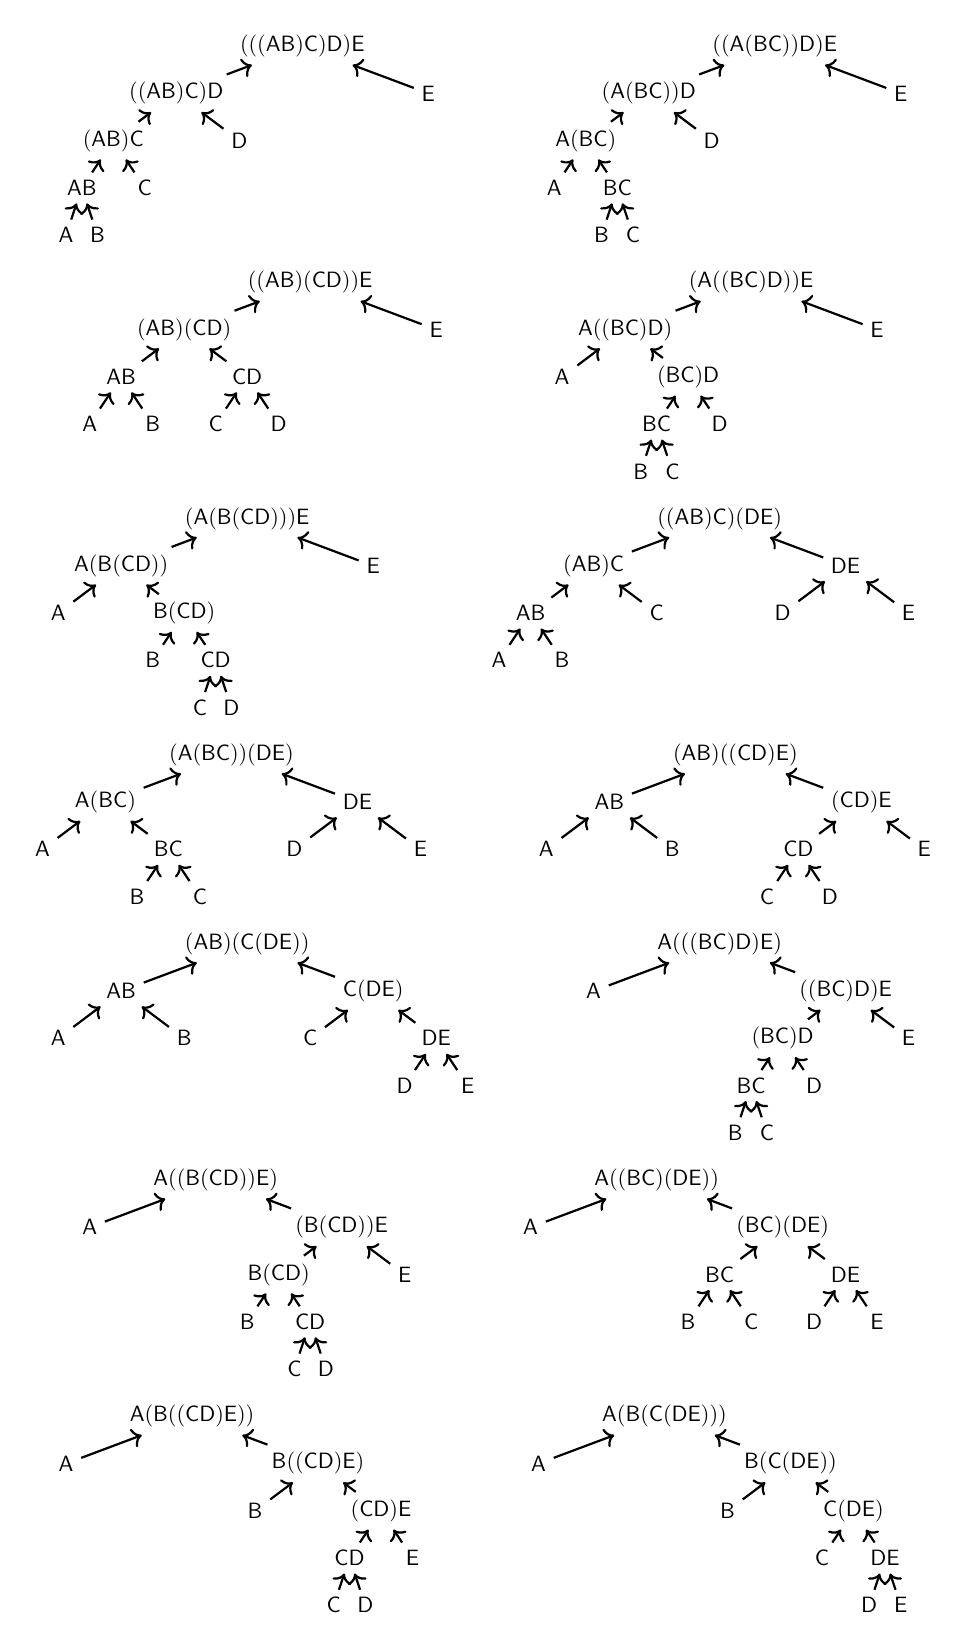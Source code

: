 \begin{tikzpicture}[scale=0.8]
  \node[scale=0.8] (536) at (-6.625,-2.75) {$\mathsf{A}$};
  \node[scale=0.8] (537) at (-6.125,-2.75) {$\mathsf{B}$};
  \node[scale=0.8] (535) at (-6.375,-2.0) {$\mathsf{AB}$};
  \node[scale=0.8] (538) at (-5.375,-2.0) {$\mathsf{C}$};
  \node[scale=0.8] (534) at (-5.875,-1.25) {$\mathsf{(AB)C}$};
  \node[scale=0.8] (539) at (-3.875,-1.25) {$\mathsf{D}$};
  \node[scale=0.8] (533) at (-4.875,-0.5) {$\mathsf{((AB)C)D}$};
  \node[scale=0.8] (540) at (-0.875,-0.5) {$\mathsf{E}$};
  \node[scale=0.8] (532) at (-2.875,0.25) {$\mathsf{(((AB)C)D)E}$};
  \path[draw,thick,->] (536) -- (535);
  \path[draw,thick,->] (537) -- (535);
  \path[draw,thick,->] (535) -- (534);
  \path[draw,thick,->] (538) -- (534);
  \path[draw,thick,->] (534) -- (533);
  \path[draw,thick,->] (539) -- (533);
  \path[draw,thick,->] (533) -- (532);
  \path[draw,thick,->] (540) -- (532);
  \node[scale=0.8] (310) at (1.125,-2.0) {$\mathsf{A}$};
  \node[scale=0.8] (312) at (1.875,-2.75) {$\mathsf{B}$};
  \node[scale=0.8] (313) at (2.375,-2.75) {$\mathsf{C}$};
  \node[scale=0.8] (311) at (2.125,-2.0) {$\mathsf{BC}$};
  \node[scale=0.8] (309) at (1.625,-1.25) {$\mathsf{A(BC)}$};
  \node[scale=0.8] (314) at (3.625,-1.25) {$\mathsf{D}$};
  \node[scale=0.8] (308) at (2.625,-0.5) {$\mathsf{(A(BC))D}$};
  \node[scale=0.8] (315) at (6.625,-0.5) {$\mathsf{E}$};
  \node[scale=0.8] (307) at (4.625,0.25) {$\mathsf{((A(BC))D)E}$};
  \path[draw,thick,->] (312) -- (311);
  \path[draw,thick,->] (313) -- (311);
  \path[draw,thick,->] (310) -- (309);
  \path[draw,thick,->] (311) -- (309);
  \path[draw,thick,->] (309) -- (308);
  \path[draw,thick,->] (314) -- (308);
  \path[draw,thick,->] (308) -- (307);
  \path[draw,thick,->] (315) -- (307);
  \node[scale=0.8] (301) at (-6.25,-5.75) {$\mathsf{A}$};
  \node[scale=0.8] (302) at (-5.25,-5.75) {$\mathsf{B}$};
  \node[scale=0.8] (300) at (-5.75,-5.0) {$\mathsf{AB}$};
  \node[scale=0.8] (304) at (-4.25,-5.75) {$\mathsf{C}$};
  \node[scale=0.8] (305) at (-3.25,-5.75) {$\mathsf{D}$};
  \node[scale=0.8] (303) at (-3.75,-5.0) {$\mathsf{CD}$};
  \node[scale=0.8] (299) at (-4.75,-4.25) {$\mathsf{(AB)(CD)}$};
  \node[scale=0.8] (306) at (-0.75,-4.25) {$\mathsf{E}$};
  \node[scale=0.8] (298) at (-2.75,-3.5) {$\mathsf{((AB)(CD))E}$};
  \path[draw,thick,->] (301) -- (300);
  \path[draw,thick,->] (302) -- (300);
  \path[draw,thick,->] (304) -- (303);
  \path[draw,thick,->] (305) -- (303);
  \path[draw,thick,->] (300) -- (299);
  \path[draw,thick,->] (303) -- (299);
  \path[draw,thick,->] (299) -- (298);
  \path[draw,thick,->] (306) -- (298);
  \node[scale=0.8] (498) at (1.25,-5.0) {$\mathsf{A}$};
  \node[scale=0.8] (501) at (2.5,-6.5) {$\mathsf{B}$};
  \node[scale=0.8] (502) at (3.0,-6.5) {$\mathsf{C}$};
  \node[scale=0.8] (500) at (2.75,-5.75) {$\mathsf{BC}$};
  \node[scale=0.8] (503) at (3.75,-5.75) {$\mathsf{D}$};
  \node[scale=0.8] (499) at (3.25,-5.0) {$\mathsf{(BC)D}$};
  \node[scale=0.8] (497) at (2.25,-4.25) {$\mathsf{A((BC)D)}$};
  \node[scale=0.8] (504) at (6.25,-4.25) {$\mathsf{E}$};
  \node[scale=0.8] (496) at (4.25,-3.5) {$\mathsf{(A((BC)D))E}$};
  \path[draw,thick,->] (501) -- (500);
  \path[draw,thick,->] (502) -- (500);
  \path[draw,thick,->] (500) -- (499);
  \path[draw,thick,->] (503) -- (499);
  \path[draw,thick,->] (498) -- (497);
  \path[draw,thick,->] (499) -- (497);
  \path[draw,thick,->] (497) -- (496);
  \path[draw,thick,->] (504) -- (496);
  \node[scale=0.8] (516) at (-6.75,-8.75) {$\mathsf{A}$};
  \node[scale=0.8] (518) at (-5.25,-9.5) {$\mathsf{B}$};
  \node[scale=0.8] (520) at (-4.5,-10.25) {$\mathsf{C}$};
  \node[scale=0.8] (521) at (-4.0,-10.25) {$\mathsf{D}$};
  \node[scale=0.8] (519) at (-4.25,-9.5) {$\mathsf{CD}$};
  \node[scale=0.8] (517) at (-4.75,-8.75) {$\mathsf{B(CD)}$};
  \node[scale=0.8] (515) at (-5.75,-8.0) {$\mathsf{A(B(CD))}$};
  \node[scale=0.8] (522) at (-1.75,-8.0) {$\mathsf{E}$};
  \node[scale=0.8] (514) at (-3.75,-7.25) {$\mathsf{(A(B(CD)))E}$};
  \path[draw,thick,->] (520) -- (519);
  \path[draw,thick,->] (521) -- (519);
  \path[draw,thick,->] (518) -- (517);
  \path[draw,thick,->] (519) -- (517);
  \path[draw,thick,->] (516) -- (515);
  \path[draw,thick,->] (517) -- (515);
  \path[draw,thick,->] (515) -- (514);
  \path[draw,thick,->] (522) -- (514);
  \node[scale=0.8] (526) at (0.25,-9.5) {$\mathsf{A}$};
  \node[scale=0.8] (527) at (1.25,-9.5) {$\mathsf{B}$};
  \node[scale=0.8] (525) at (0.75,-8.75) {$\mathsf{AB}$};
  \node[scale=0.8] (528) at (2.75,-8.75) {$\mathsf{C}$};
  \node[scale=0.8] (524) at (1.75,-8.0) {$\mathsf{(AB)C}$};
  \node[scale=0.8] (530) at (4.75,-8.75) {$\mathsf{D}$};
  \node[scale=0.8] (531) at (6.75,-8.75) {$\mathsf{E}$};
  \node[scale=0.8] (529) at (5.75,-8.0) {$\mathsf{DE}$};
  \node[scale=0.8] (523) at (3.75,-7.25) {$\mathsf{((AB)C)(DE)}$};
  \path[draw,thick,->] (526) -- (525);
  \path[draw,thick,->] (527) -- (525);
  \path[draw,thick,->] (525) -- (524);
  \path[draw,thick,->] (528) -- (524);
  \path[draw,thick,->] (530) -- (529);
  \path[draw,thick,->] (531) -- (529);
  \path[draw,thick,->] (524) -- (523);
  \path[draw,thick,->] (529) -- (523);
  \node[scale=0.8] (489) at (-7.0,-12.5) {$\mathsf{A}$};
  \node[scale=0.8] (491) at (-5.5,-13.25) {$\mathsf{B}$};
  \node[scale=0.8] (492) at (-4.5,-13.25) {$\mathsf{C}$};
  \node[scale=0.8] (490) at (-5.0,-12.5) {$\mathsf{BC}$};
  \node[scale=0.8] (488) at (-6.0,-11.75) {$\mathsf{A(BC)}$};
  \node[scale=0.8] (494) at (-3.0,-12.5) {$\mathsf{D}$};
  \node[scale=0.8] (495) at (-1.0,-12.5) {$\mathsf{E}$};
  \node[scale=0.8] (493) at (-2.0,-11.75) {$\mathsf{DE}$};
  \node[scale=0.8] (487) at (-4.0,-11.0) {$\mathsf{(A(BC))(DE)}$};
  \path[draw,thick,->] (491) -- (490);
  \path[draw,thick,->] (492) -- (490);
  \path[draw,thick,->] (489) -- (488);
  \path[draw,thick,->] (490) -- (488);
  \path[draw,thick,->] (494) -- (493);
  \path[draw,thick,->] (495) -- (493);
  \path[draw,thick,->] (488) -- (487);
  \path[draw,thick,->] (493) -- (487);
  \node[scale=0.8] (471) at (1.0,-12.5) {$\mathsf{A}$};
  \node[scale=0.8] (472) at (3.0,-12.5) {$\mathsf{B}$};
  \node[scale=0.8] (470) at (2.0,-11.75) {$\mathsf{AB}$};
  \node[scale=0.8] (475) at (4.5,-13.25) {$\mathsf{C}$};
  \node[scale=0.8] (476) at (5.5,-13.25) {$\mathsf{D}$};
  \node[scale=0.8] (474) at (5.0,-12.5) {$\mathsf{CD}$};
  \node[scale=0.8] (477) at (7.0,-12.5) {$\mathsf{E}$};
  \node[scale=0.8] (473) at (6.0,-11.75) {$\mathsf{(CD)E}$};
  \node[scale=0.8] (469) at (4.0,-11.0) {$\mathsf{(AB)((CD)E)}$};
  \path[draw,thick,->] (471) -- (470);
  \path[draw,thick,->] (472) -- (470);
  \path[draw,thick,->] (475) -- (474);
  \path[draw,thick,->] (476) -- (474);
  \path[draw,thick,->] (474) -- (473);
  \path[draw,thick,->] (477) -- (473);
  \path[draw,thick,->] (470) -- (469);
  \path[draw,thick,->] (473) -- (469);
  \node[scale=0.8] (381) at (-6.75,-15.5) {$\mathsf{A}$};
  \node[scale=0.8] (382) at (-4.75,-15.5) {$\mathsf{B}$};
  \node[scale=0.8] (380) at (-5.75,-14.75) {$\mathsf{AB}$};
  \node[scale=0.8] (384) at (-2.75,-15.5) {$\mathsf{C}$};
  \node[scale=0.8] (386) at (-1.25,-16.25) {$\mathsf{D}$};
  \node[scale=0.8] (387) at (-0.25,-16.25) {$\mathsf{E}$};
  \node[scale=0.8] (385) at (-0.75,-15.5) {$\mathsf{DE}$};
  \node[scale=0.8] (383) at (-1.75,-14.75) {$\mathsf{C(DE)}$};
  \node[scale=0.8] (379) at (-3.75,-14.0) {$\mathsf{(AB)(C(DE))}$};
  \path[draw,thick,->] (381) -- (380);
  \path[draw,thick,->] (382) -- (380);
  \path[draw,thick,->] (386) -- (385);
  \path[draw,thick,->] (387) -- (385);
  \path[draw,thick,->] (384) -- (383);
  \path[draw,thick,->] (385) -- (383);
  \path[draw,thick,->] (380) -- (379);
  \path[draw,thick,->] (383) -- (379);
  \node[scale=0.8] (479) at (1.75,-14.75) {$\mathsf{A}$};
  \node[scale=0.8] (483) at (4.0,-17.0) {$\mathsf{B}$};
  \node[scale=0.8] (484) at (4.5,-17.0) {$\mathsf{C}$};
  \node[scale=0.8] (482) at (4.25,-16.25) {$\mathsf{BC}$};
  \node[scale=0.8] (485) at (5.25,-16.25) {$\mathsf{D}$};
  \node[scale=0.8] (481) at (4.75,-15.5) {$\mathsf{(BC)D}$};
  \node[scale=0.8] (486) at (6.75,-15.5) {$\mathsf{E}$};
  \node[scale=0.8] (480) at (5.75,-14.75) {$\mathsf{((BC)D)E}$};
  \node[scale=0.8] (478) at (3.75,-14.0) {$\mathsf{A(((BC)D)E)}$};
  \path[draw,thick,->] (483) -- (482);
  \path[draw,thick,->] (484) -- (482);
  \path[draw,thick,->] (482) -- (481);
  \path[draw,thick,->] (485) -- (481);
  \path[draw,thick,->] (481) -- (480);
  \path[draw,thick,->] (486) -- (480);
  \path[draw,thick,->] (479) -- (478);
  \path[draw,thick,->] (480) -- (478);
  \node[scale=0.8] (398) at (-6.25,-18.5) {$\mathsf{A}$};
  \node[scale=0.8] (401) at (-3.75,-20.0) {$\mathsf{B}$};
  \node[scale=0.8] (403) at (-3.0,-20.75) {$\mathsf{C}$};
  \node[scale=0.8] (404) at (-2.5,-20.75) {$\mathsf{D}$};
  \node[scale=0.8] (402) at (-2.75,-20.0) {$\mathsf{CD}$};
  \node[scale=0.8] (400) at (-3.25,-19.25) {$\mathsf{B(CD)}$};
  \node[scale=0.8] (405) at (-1.25,-19.25) {$\mathsf{E}$};
  \node[scale=0.8] (399) at (-2.25,-18.5) {$\mathsf{(B(CD))E}$};
  \node[scale=0.8] (397) at (-4.25,-17.75) {$\mathsf{A((B(CD))E)}$};
  \path[draw,thick,->] (403) -- (402);
  \path[draw,thick,->] (404) -- (402);
  \path[draw,thick,->] (401) -- (400);
  \path[draw,thick,->] (402) -- (400);
  \path[draw,thick,->] (400) -- (399);
  \path[draw,thick,->] (405) -- (399);
  \path[draw,thick,->] (398) -- (397);
  \path[draw,thick,->] (399) -- (397);
  \node[scale=0.8] (281) at (0.75,-18.5) {$\mathsf{A}$};
  \node[scale=0.8] (284) at (3.25,-20.0) {$\mathsf{B}$};
  \node[scale=0.8] (285) at (4.25,-20.0) {$\mathsf{C}$};
  \node[scale=0.8] (283) at (3.75,-19.25) {$\mathsf{BC}$};
  \node[scale=0.8] (287) at (5.25,-20.0) {$\mathsf{D}$};
  \node[scale=0.8] (288) at (6.25,-20.0) {$\mathsf{E}$};
  \node[scale=0.8] (286) at (5.75,-19.25) {$\mathsf{DE}$};
  \node[scale=0.8] (282) at (4.75,-18.5) {$\mathsf{(BC)(DE)}$};
  \node[scale=0.8] (280) at (2.75,-17.75) {$\mathsf{A((BC)(DE))}$};
  \path[draw,thick,->] (284) -- (283);
  \path[draw,thick,->] (285) -- (283);
  \path[draw,thick,->] (287) -- (286);
  \path[draw,thick,->] (288) -- (286);
  \path[draw,thick,->] (283) -- (282);
  \path[draw,thick,->] (286) -- (282);
  \path[draw,thick,->] (281) -- (280);
  \path[draw,thick,->] (282) -- (280);
  \node[scale=0.8] (506) at (-6.625,-22.25) {$\mathsf{A}$};
  \node[scale=0.8] (508) at (-3.625,-23.0) {$\mathsf{B}$};
  \node[scale=0.8] (511) at (-2.375,-24.5) {$\mathsf{C}$};
  \node[scale=0.8] (512) at (-1.875,-24.5) {$\mathsf{D}$};
  \node[scale=0.8] (510) at (-2.125,-23.75) {$\mathsf{CD}$};
  \node[scale=0.8] (513) at (-1.125,-23.75) {$\mathsf{E}$};
  \node[scale=0.8] (509) at (-1.625,-23.0) {$\mathsf{(CD)E}$};
  \node[scale=0.8] (507) at (-2.625,-22.25) {$\mathsf{B((CD)E)}$};
  \node[scale=0.8] (505) at (-4.625,-21.5) {$\mathsf{A(B((CD)E))}$};
  \path[draw,thick,->] (511) -- (510);
  \path[draw,thick,->] (512) -- (510);
  \path[draw,thick,->] (510) -- (509);
  \path[draw,thick,->] (513) -- (509);
  \path[draw,thick,->] (508) -- (507);
  \path[draw,thick,->] (509) -- (507);
  \path[draw,thick,->] (506) -- (505);
  \path[draw,thick,->] (507) -- (505);
  \node[scale=0.8] (209) at (0.875,-22.25) {$\mathsf{A}$};
  \node[scale=0.8] (211) at (3.875,-23.0) {$\mathsf{B}$};
  \node[scale=0.8] (213) at (5.375,-23.75) {$\mathsf{C}$};
  \node[scale=0.8] (215) at (6.125,-24.5) {$\mathsf{D}$};
  \node[scale=0.8] (216) at (6.625,-24.5) {$\mathsf{E}$};
  \node[scale=0.8] (214) at (6.375,-23.75) {$\mathsf{DE}$};
  \node[scale=0.8] (212) at (5.875,-23.0) {$\mathsf{C(DE)}$};
  \node[scale=0.8] (210) at (4.875,-22.25) {$\mathsf{B(C(DE))}$};
  \node[scale=0.8] (208) at (2.875,-21.5) {$\mathsf{A(B(C(DE)))}$};
  \path[draw,thick,->] (215) -- (214);
  \path[draw,thick,->] (216) -- (214);
  \path[draw,thick,->] (213) -- (212);
  \path[draw,thick,->] (214) -- (212);
  \path[draw,thick,->] (211) -- (210);
  \path[draw,thick,->] (212) -- (210);
  \path[draw,thick,->] (209) -- (208);
  \path[draw,thick,->] (210) -- (208);
\end{tikzpicture}
